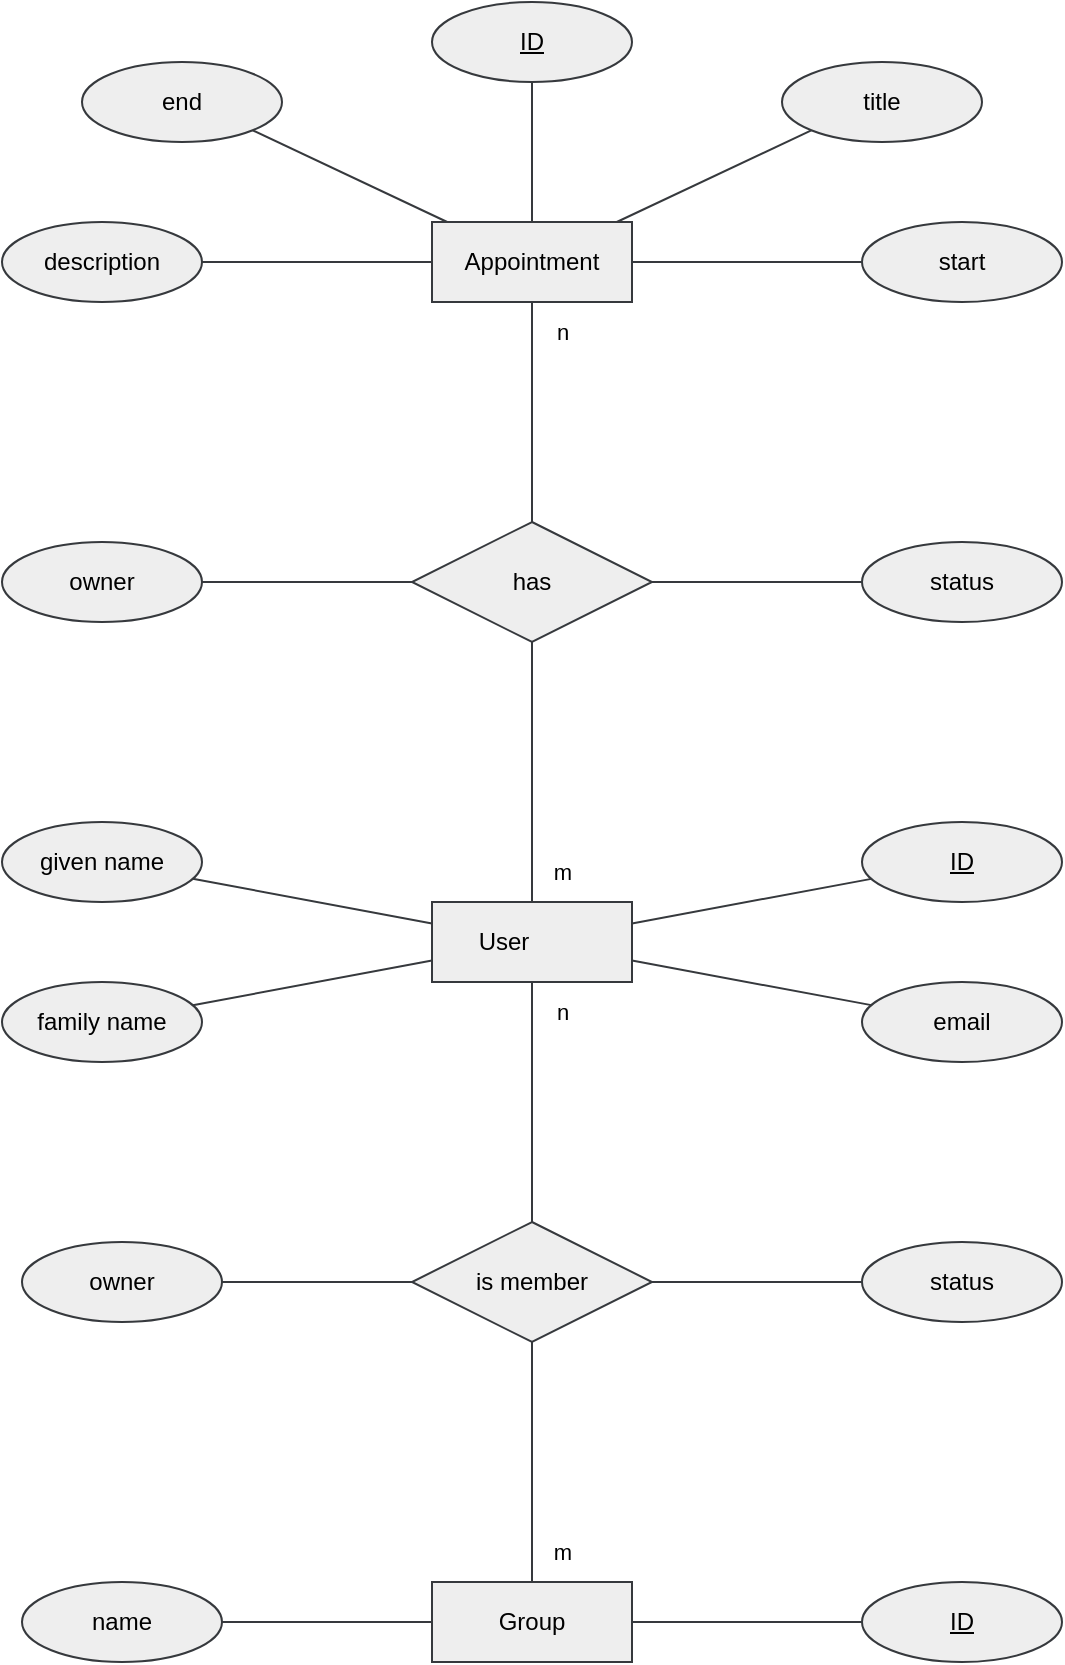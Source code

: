 <mxfile>
    <diagram id="R2lEEEUBdFMjLlhIrx00" name="Page-1">
        <mxGraphModel dx="708" dy="563" grid="0" gridSize="10" guides="1" tooltips="1" connect="1" arrows="1" fold="1" page="1" pageScale="1" pageWidth="850" pageHeight="1100" background="#ffffff" math="0" shadow="0" extFonts="Permanent Marker^https://fonts.googleapis.com/css?family=Permanent+Marker">
            <root>
                <mxCell id="0"/>
                <mxCell id="1" parent="0"/>
                <mxCell id="NoCKhjs10_cQO4ZBRi83-19" style="rounded=0;orthogonalLoop=1;jettySize=auto;html=1;entryX=0.5;entryY=1;entryDx=0;entryDy=0;endArrow=none;endFill=0;labelBackgroundColor=none;fillColor=#eeeeee;strokeColor=#36393d;fontColor=#000000;" parent="1" source="NoCKhjs10_cQO4ZBRi83-1" target="NoCKhjs10_cQO4ZBRi83-17" edge="1">
                    <mxGeometry relative="1" as="geometry"/>
                </mxCell>
                <mxCell id="NoCKhjs10_cQO4ZBRi83-21" style="edgeStyle=none;shape=connector;rounded=0;orthogonalLoop=1;jettySize=auto;html=1;labelBackgroundColor=none;strokeColor=#36393d;align=center;verticalAlign=middle;fontFamily=Helvetica;fontSize=11;fontColor=#000000;startArrow=none;startFill=0;endArrow=none;endFill=0;fillColor=#eeeeee;" parent="1" source="NoCKhjs10_cQO4ZBRi83-1" target="NoCKhjs10_cQO4ZBRi83-5" edge="1">
                    <mxGeometry relative="1" as="geometry"/>
                </mxCell>
                <mxCell id="NoCKhjs10_cQO4ZBRi83-32" style="edgeStyle=none;shape=connector;rounded=0;orthogonalLoop=1;jettySize=auto;html=1;labelBackgroundColor=none;strokeColor=#36393d;align=center;verticalAlign=middle;fontFamily=Helvetica;fontSize=11;fontColor=#000000;startArrow=none;startFill=0;endArrow=none;endFill=0;fillColor=#eeeeee;" parent="1" source="NoCKhjs10_cQO4ZBRi83-1" target="NoCKhjs10_cQO4ZBRi83-29" edge="1">
                    <mxGeometry relative="1" as="geometry"/>
                </mxCell>
                <mxCell id="NoCKhjs10_cQO4ZBRi83-34" style="edgeStyle=none;shape=connector;rounded=0;orthogonalLoop=1;jettySize=auto;html=1;entryX=0.5;entryY=0;entryDx=0;entryDy=0;labelBackgroundColor=none;strokeColor=#36393d;align=center;verticalAlign=middle;fontFamily=Helvetica;fontSize=11;fontColor=#000000;startArrow=none;startFill=0;endArrow=none;endFill=0;fillColor=#eeeeee;" parent="1" source="NoCKhjs10_cQO4ZBRi83-1" target="NoCKhjs10_cQO4ZBRi83-33" edge="1">
                    <mxGeometry relative="1" as="geometry"/>
                </mxCell>
                <mxCell id="NoCKhjs10_cQO4ZBRi83-1" value="User&lt;span style=&quot;white-space: pre;&quot;&gt;&#9;&lt;/span&gt;" style="whiteSpace=wrap;html=1;align=center;labelBackgroundColor=none;fillColor=#eeeeee;strokeColor=#36393d;fontColor=#000000;" parent="1" vertex="1">
                    <mxGeometry x="375" y="460" width="100" height="40" as="geometry"/>
                </mxCell>
                <mxCell id="NoCKhjs10_cQO4ZBRi83-13" style="rounded=0;orthogonalLoop=1;jettySize=auto;html=1;entryX=1;entryY=1;entryDx=0;entryDy=0;endArrow=none;endFill=0;labelBackgroundColor=none;fillColor=#eeeeee;strokeColor=#36393d;fontColor=#000000;" parent="1" source="NoCKhjs10_cQO4ZBRi83-2" target="NoCKhjs10_cQO4ZBRi83-9" edge="1">
                    <mxGeometry relative="1" as="geometry"/>
                </mxCell>
                <mxCell id="NoCKhjs10_cQO4ZBRi83-14" style="edgeStyle=orthogonalEdgeStyle;rounded=0;orthogonalLoop=1;jettySize=auto;html=1;entryX=0.5;entryY=1;entryDx=0;entryDy=0;endArrow=none;endFill=0;labelBackgroundColor=none;fillColor=#eeeeee;strokeColor=#36393d;fontColor=#000000;" parent="1" source="NoCKhjs10_cQO4ZBRi83-2" target="NoCKhjs10_cQO4ZBRi83-4" edge="1">
                    <mxGeometry relative="1" as="geometry"/>
                </mxCell>
                <mxCell id="NoCKhjs10_cQO4ZBRi83-15" style="rounded=0;orthogonalLoop=1;jettySize=auto;html=1;entryX=0;entryY=1;entryDx=0;entryDy=0;endArrow=none;endFill=0;labelBackgroundColor=none;fillColor=#eeeeee;strokeColor=#36393d;fontColor=#000000;" parent="1" source="NoCKhjs10_cQO4ZBRi83-2" target="NoCKhjs10_cQO4ZBRi83-7" edge="1">
                    <mxGeometry relative="1" as="geometry"/>
                </mxCell>
                <mxCell id="NoCKhjs10_cQO4ZBRi83-20" style="rounded=0;orthogonalLoop=1;jettySize=auto;html=1;startArrow=none;startFill=0;endArrow=none;endFill=0;labelBackgroundColor=none;fillColor=#eeeeee;strokeColor=#36393d;fontColor=#000000;" parent="1" source="NoCKhjs10_cQO4ZBRi83-2" target="NoCKhjs10_cQO4ZBRi83-17" edge="1">
                    <mxGeometry relative="1" as="geometry"/>
                </mxCell>
                <mxCell id="NoCKhjs10_cQO4ZBRi83-2" value="Appointment" style="whiteSpace=wrap;html=1;align=center;labelBackgroundColor=none;fillColor=#eeeeee;strokeColor=#36393d;fontColor=#000000;" parent="1" vertex="1">
                    <mxGeometry x="375" y="120" width="100" height="40" as="geometry"/>
                </mxCell>
                <mxCell id="NoCKhjs10_cQO4ZBRi83-22" style="edgeStyle=none;shape=connector;rounded=0;orthogonalLoop=1;jettySize=auto;html=1;labelBackgroundColor=none;strokeColor=#36393d;align=center;verticalAlign=middle;fontFamily=Helvetica;fontSize=11;fontColor=#000000;startArrow=none;startFill=0;endArrow=none;endFill=0;fillColor=#eeeeee;" parent="1" source="NoCKhjs10_cQO4ZBRi83-3" target="NoCKhjs10_cQO4ZBRi83-6" edge="1">
                    <mxGeometry relative="1" as="geometry"/>
                </mxCell>
                <mxCell id="NoCKhjs10_cQO4ZBRi83-3" value="Group" style="whiteSpace=wrap;html=1;align=center;labelBackgroundColor=none;fillColor=#eeeeee;strokeColor=#36393d;fontColor=#000000;" parent="1" vertex="1">
                    <mxGeometry x="375" y="800" width="100" height="40" as="geometry"/>
                </mxCell>
                <mxCell id="NoCKhjs10_cQO4ZBRi83-4" value="ID" style="ellipse;whiteSpace=wrap;html=1;align=center;fontStyle=4;labelBackgroundColor=none;fillColor=#eeeeee;strokeColor=#36393d;fontColor=#000000;" parent="1" vertex="1">
                    <mxGeometry x="375" y="10" width="100" height="40" as="geometry"/>
                </mxCell>
                <mxCell id="NoCKhjs10_cQO4ZBRi83-5" value="ID" style="ellipse;whiteSpace=wrap;html=1;align=center;fontStyle=4;labelBackgroundColor=none;fillColor=#eeeeee;strokeColor=#36393d;fontColor=#000000;" parent="1" vertex="1">
                    <mxGeometry x="590" y="420" width="100" height="40" as="geometry"/>
                </mxCell>
                <mxCell id="NoCKhjs10_cQO4ZBRi83-6" value="ID" style="ellipse;whiteSpace=wrap;html=1;align=center;fontStyle=4;labelBackgroundColor=none;fillColor=#eeeeee;strokeColor=#36393d;fontColor=#000000;" parent="1" vertex="1">
                    <mxGeometry x="590" y="800" width="100" height="40" as="geometry"/>
                </mxCell>
                <mxCell id="NoCKhjs10_cQO4ZBRi83-7" value="title" style="ellipse;whiteSpace=wrap;html=1;align=center;labelBackgroundColor=none;fillColor=#eeeeee;strokeColor=#36393d;fontColor=#000000;" parent="1" vertex="1">
                    <mxGeometry x="550" y="40" width="100" height="40" as="geometry"/>
                </mxCell>
                <mxCell id="NoCKhjs10_cQO4ZBRi83-16" style="rounded=0;orthogonalLoop=1;jettySize=auto;html=1;endArrow=none;endFill=0;labelBackgroundColor=none;fillColor=#eeeeee;strokeColor=#36393d;fontColor=#000000;" parent="1" source="NoCKhjs10_cQO4ZBRi83-8" target="NoCKhjs10_cQO4ZBRi83-2" edge="1">
                    <mxGeometry relative="1" as="geometry"/>
                </mxCell>
                <mxCell id="NoCKhjs10_cQO4ZBRi83-8" value="start" style="ellipse;whiteSpace=wrap;html=1;align=center;labelBackgroundColor=none;fillColor=#eeeeee;strokeColor=#36393d;fontColor=#000000;" parent="1" vertex="1">
                    <mxGeometry x="590" y="120" width="100" height="40" as="geometry"/>
                </mxCell>
                <mxCell id="NoCKhjs10_cQO4ZBRi83-9" value="end" style="ellipse;whiteSpace=wrap;html=1;align=center;labelBackgroundColor=none;fillColor=#eeeeee;strokeColor=#36393d;fontColor=#000000;" parent="1" vertex="1">
                    <mxGeometry x="200" y="40" width="100" height="40" as="geometry"/>
                </mxCell>
                <mxCell id="NoCKhjs10_cQO4ZBRi83-11" style="edgeStyle=orthogonalEdgeStyle;rounded=0;orthogonalLoop=1;jettySize=auto;html=1;endArrow=none;endFill=0;labelBackgroundColor=none;fillColor=#eeeeee;strokeColor=#36393d;fontColor=#000000;" parent="1" source="NoCKhjs10_cQO4ZBRi83-10" target="NoCKhjs10_cQO4ZBRi83-2" edge="1">
                    <mxGeometry relative="1" as="geometry"/>
                </mxCell>
                <mxCell id="NoCKhjs10_cQO4ZBRi83-10" value="description" style="ellipse;whiteSpace=wrap;html=1;align=center;labelBackgroundColor=none;fillColor=#eeeeee;strokeColor=#36393d;fontColor=#000000;" parent="1" vertex="1">
                    <mxGeometry x="160" y="120" width="100" height="40" as="geometry"/>
                </mxCell>
                <mxCell id="NoCKhjs10_cQO4ZBRi83-24" style="edgeStyle=none;shape=connector;rounded=0;orthogonalLoop=1;jettySize=auto;html=1;labelBackgroundColor=none;strokeColor=#36393d;align=center;verticalAlign=middle;fontFamily=Helvetica;fontSize=11;fontColor=#000000;startArrow=none;startFill=0;endArrow=none;endFill=0;fillColor=#eeeeee;" parent="1" source="NoCKhjs10_cQO4ZBRi83-17" target="NoCKhjs10_cQO4ZBRi83-23" edge="1">
                    <mxGeometry relative="1" as="geometry"/>
                </mxCell>
                <mxCell id="NoCKhjs10_cQO4ZBRi83-17" value="has" style="shape=rhombus;perimeter=rhombusPerimeter;whiteSpace=wrap;html=1;align=center;labelBackgroundColor=none;fillColor=#eeeeee;strokeColor=#36393d;fontColor=#000000;" parent="1" vertex="1">
                    <mxGeometry x="365" y="270" width="120" height="60" as="geometry"/>
                </mxCell>
                <mxCell id="NoCKhjs10_cQO4ZBRi83-23" value="status" style="ellipse;whiteSpace=wrap;html=1;align=center;labelBackgroundColor=none;fillColor=#eeeeee;strokeColor=#36393d;fontColor=#000000;" parent="1" vertex="1">
                    <mxGeometry x="590" y="280" width="100" height="40" as="geometry"/>
                </mxCell>
                <mxCell id="NoCKhjs10_cQO4ZBRi83-26" style="edgeStyle=none;shape=connector;rounded=0;orthogonalLoop=1;jettySize=auto;html=1;labelBackgroundColor=none;strokeColor=#36393d;align=center;verticalAlign=middle;fontFamily=Helvetica;fontSize=11;fontColor=#000000;startArrow=none;startFill=0;endArrow=none;endFill=0;fillColor=#eeeeee;" parent="1" source="NoCKhjs10_cQO4ZBRi83-25" target="NoCKhjs10_cQO4ZBRi83-17" edge="1">
                    <mxGeometry relative="1" as="geometry"/>
                </mxCell>
                <mxCell id="NoCKhjs10_cQO4ZBRi83-25" value="owner" style="ellipse;whiteSpace=wrap;html=1;align=center;labelBackgroundColor=none;fillColor=#eeeeee;strokeColor=#36393d;fontColor=#000000;" parent="1" vertex="1">
                    <mxGeometry x="160" y="280" width="100" height="40" as="geometry"/>
                </mxCell>
                <mxCell id="NoCKhjs10_cQO4ZBRi83-30" style="edgeStyle=none;shape=connector;rounded=0;orthogonalLoop=1;jettySize=auto;html=1;labelBackgroundColor=none;strokeColor=#36393d;align=center;verticalAlign=middle;fontFamily=Helvetica;fontSize=11;fontColor=#000000;startArrow=none;startFill=0;endArrow=none;endFill=0;fillColor=#eeeeee;" parent="1" source="NoCKhjs10_cQO4ZBRi83-27" target="NoCKhjs10_cQO4ZBRi83-1" edge="1">
                    <mxGeometry relative="1" as="geometry"/>
                </mxCell>
                <mxCell id="NoCKhjs10_cQO4ZBRi83-27" value="given name" style="ellipse;whiteSpace=wrap;html=1;align=center;labelBackgroundColor=none;fillColor=#eeeeee;strokeColor=#36393d;fontColor=#000000;" parent="1" vertex="1">
                    <mxGeometry x="160" y="420" width="100" height="40" as="geometry"/>
                </mxCell>
                <mxCell id="NoCKhjs10_cQO4ZBRi83-31" style="edgeStyle=none;shape=connector;rounded=0;orthogonalLoop=1;jettySize=auto;html=1;labelBackgroundColor=none;strokeColor=#36393d;align=center;verticalAlign=middle;fontFamily=Helvetica;fontSize=11;fontColor=#000000;startArrow=none;startFill=0;endArrow=none;endFill=0;fillColor=#eeeeee;" parent="1" source="NoCKhjs10_cQO4ZBRi83-28" target="NoCKhjs10_cQO4ZBRi83-1" edge="1">
                    <mxGeometry relative="1" as="geometry"/>
                </mxCell>
                <mxCell id="NoCKhjs10_cQO4ZBRi83-28" value="family name" style="ellipse;whiteSpace=wrap;html=1;align=center;labelBackgroundColor=none;fillColor=#eeeeee;strokeColor=#36393d;fontColor=#000000;" parent="1" vertex="1">
                    <mxGeometry x="160" y="500" width="100" height="40" as="geometry"/>
                </mxCell>
                <mxCell id="NoCKhjs10_cQO4ZBRi83-29" value="email" style="ellipse;whiteSpace=wrap;html=1;align=center;labelBackgroundColor=none;fillColor=#eeeeee;strokeColor=#36393d;fontColor=#000000;" parent="1" vertex="1">
                    <mxGeometry x="590" y="500" width="100" height="40" as="geometry"/>
                </mxCell>
                <mxCell id="NoCKhjs10_cQO4ZBRi83-35" style="edgeStyle=none;shape=connector;rounded=0;orthogonalLoop=1;jettySize=auto;html=1;entryX=0.5;entryY=0;entryDx=0;entryDy=0;labelBackgroundColor=none;strokeColor=#36393d;align=center;verticalAlign=middle;fontFamily=Helvetica;fontSize=11;fontColor=#000000;startArrow=none;startFill=0;endArrow=none;endFill=0;fillColor=#eeeeee;" parent="1" source="NoCKhjs10_cQO4ZBRi83-33" target="NoCKhjs10_cQO4ZBRi83-3" edge="1">
                    <mxGeometry relative="1" as="geometry"/>
                </mxCell>
                <mxCell id="NoCKhjs10_cQO4ZBRi83-39" style="edgeStyle=none;shape=connector;rounded=0;orthogonalLoop=1;jettySize=auto;html=1;labelBackgroundColor=none;strokeColor=#36393d;align=center;verticalAlign=middle;fontFamily=Helvetica;fontSize=11;fontColor=#000000;startArrow=none;startFill=0;endArrow=none;endFill=0;fillColor=#eeeeee;" parent="1" source="NoCKhjs10_cQO4ZBRi83-33" target="NoCKhjs10_cQO4ZBRi83-38" edge="1">
                    <mxGeometry relative="1" as="geometry"/>
                </mxCell>
                <mxCell id="NoCKhjs10_cQO4ZBRi83-33" value="is member" style="shape=rhombus;perimeter=rhombusPerimeter;whiteSpace=wrap;html=1;align=center;labelBackgroundColor=none;fillColor=#eeeeee;strokeColor=#36393d;fontColor=#000000;" parent="1" vertex="1">
                    <mxGeometry x="365" y="620" width="120" height="60" as="geometry"/>
                </mxCell>
                <mxCell id="NoCKhjs10_cQO4ZBRi83-37" style="edgeStyle=none;shape=connector;rounded=0;orthogonalLoop=1;jettySize=auto;html=1;labelBackgroundColor=none;strokeColor=#36393d;align=center;verticalAlign=middle;fontFamily=Helvetica;fontSize=11;fontColor=#000000;startArrow=none;startFill=0;endArrow=none;endFill=0;fillColor=#eeeeee;" parent="1" source="NoCKhjs10_cQO4ZBRi83-36" target="NoCKhjs10_cQO4ZBRi83-3" edge="1">
                    <mxGeometry relative="1" as="geometry"/>
                </mxCell>
                <mxCell id="NoCKhjs10_cQO4ZBRi83-36" value="name" style="ellipse;whiteSpace=wrap;html=1;align=center;labelBackgroundColor=none;fillColor=#eeeeee;strokeColor=#36393d;fontColor=#000000;" parent="1" vertex="1">
                    <mxGeometry x="170" y="800" width="100" height="40" as="geometry"/>
                </mxCell>
                <mxCell id="NoCKhjs10_cQO4ZBRi83-38" value="status" style="ellipse;whiteSpace=wrap;html=1;align=center;labelBackgroundColor=none;fillColor=#eeeeee;strokeColor=#36393d;fontColor=#000000;" parent="1" vertex="1">
                    <mxGeometry x="590" y="630" width="100" height="40" as="geometry"/>
                </mxCell>
                <mxCell id="NoCKhjs10_cQO4ZBRi83-41" style="edgeStyle=none;shape=connector;rounded=0;orthogonalLoop=1;jettySize=auto;html=1;labelBackgroundColor=none;strokeColor=#36393d;align=center;verticalAlign=middle;fontFamily=Helvetica;fontSize=11;fontColor=#000000;startArrow=none;startFill=0;endArrow=none;endFill=0;fillColor=#eeeeee;" parent="1" source="NoCKhjs10_cQO4ZBRi83-40" target="NoCKhjs10_cQO4ZBRi83-33" edge="1">
                    <mxGeometry relative="1" as="geometry"/>
                </mxCell>
                <mxCell id="NoCKhjs10_cQO4ZBRi83-40" value="owner" style="ellipse;whiteSpace=wrap;html=1;align=center;labelBackgroundColor=none;fillColor=#eeeeee;strokeColor=#36393d;fontColor=#000000;" parent="1" vertex="1">
                    <mxGeometry x="170" y="630" width="100" height="40" as="geometry"/>
                </mxCell>
                <mxCell id="NoCKhjs10_cQO4ZBRi83-44" value="n" style="text;html=1;align=center;verticalAlign=middle;resizable=0;points=[];autosize=1;strokeColor=none;fillColor=none;fontSize=11;fontFamily=Helvetica;labelBackgroundColor=none;fontColor=#000000;" parent="1" vertex="1">
                    <mxGeometry x="425" y="500" width="30" height="30" as="geometry"/>
                </mxCell>
                <mxCell id="NoCKhjs10_cQO4ZBRi83-46" value="m" style="text;html=1;align=center;verticalAlign=middle;resizable=0;points=[];autosize=1;strokeColor=none;fillColor=none;fontSize=11;fontFamily=Helvetica;labelBackgroundColor=none;fontColor=#000000;" parent="1" vertex="1">
                    <mxGeometry x="425" y="770" width="30" height="30" as="geometry"/>
                </mxCell>
                <mxCell id="NoCKhjs10_cQO4ZBRi83-47" value="m" style="text;html=1;align=center;verticalAlign=middle;resizable=0;points=[];autosize=1;strokeColor=none;fillColor=none;fontSize=11;fontFamily=Helvetica;labelBackgroundColor=none;fontColor=#000000;" parent="1" vertex="1">
                    <mxGeometry x="425" y="430" width="30" height="30" as="geometry"/>
                </mxCell>
                <mxCell id="NoCKhjs10_cQO4ZBRi83-48" value="n" style="text;html=1;align=center;verticalAlign=middle;resizable=0;points=[];autosize=1;strokeColor=none;fillColor=none;fontSize=11;fontFamily=Helvetica;labelBackgroundColor=none;fontColor=#000000;" parent="1" vertex="1">
                    <mxGeometry x="425" y="160" width="30" height="30" as="geometry"/>
                </mxCell>
            </root>
        </mxGraphModel>
    </diagram>
</mxfile>